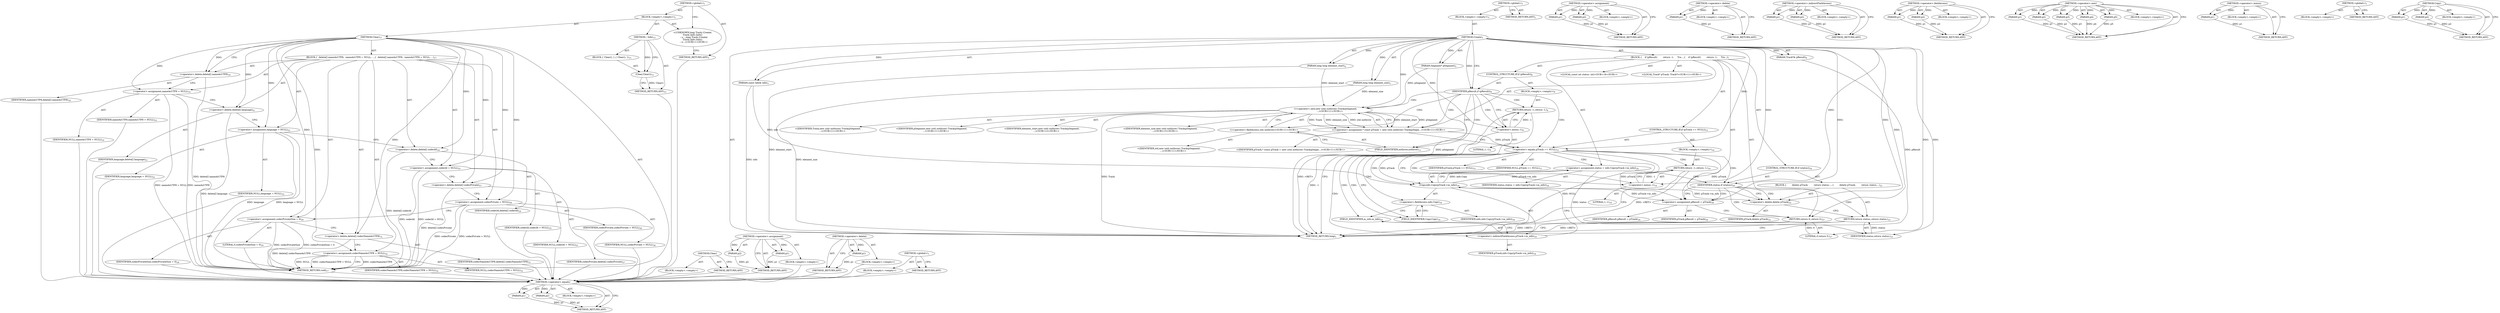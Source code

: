 digraph "Clear" {
vulnerable_113 [label=<(METHOD,&lt;operator&gt;.equals)>];
vulnerable_114 [label=<(PARAM,p1)>];
vulnerable_115 [label=<(PARAM,p2)>];
vulnerable_116 [label=<(BLOCK,&lt;empty&gt;,&lt;empty&gt;)>];
vulnerable_117 [label=<(METHOD_RETURN,ANY)>];
vulnerable_6 [label=<(METHOD,&lt;global&gt;)<SUB>1</SUB>>];
vulnerable_7 [label=<(BLOCK,&lt;empty&gt;,&lt;empty&gt;)<SUB>1</SUB>>];
vulnerable_8 [label=<(METHOD,Create)<SUB>1</SUB>>];
vulnerable_9 [label=<(PARAM,Segment* pSegment)<SUB>2</SUB>>];
vulnerable_10 [label=<(PARAM,const Info&amp; info)<SUB>3</SUB>>];
vulnerable_11 [label=<(PARAM,long long element_start)<SUB>4</SUB>>];
vulnerable_12 [label=<(PARAM,long long element_size)<SUB>5</SUB>>];
vulnerable_13 [label=<(PARAM,Track*&amp; pResult)<SUB>6</SUB>>];
vulnerable_14 [label=<(BLOCK,{
    if (pResult)
        return -1;
 
    Tra...,{
    if (pResult)
        return -1;
 
    Tra...)<SUB>7</SUB>>];
vulnerable_15 [label=<(CONTROL_STRUCTURE,IF,if (pResult))<SUB>8</SUB>>];
vulnerable_16 [label=<(IDENTIFIER,pResult,if (pResult))<SUB>8</SUB>>];
vulnerable_17 [label=<(BLOCK,&lt;empty&gt;,&lt;empty&gt;)<SUB>9</SUB>>];
vulnerable_18 [label=<(RETURN,return -1;,return -1;)<SUB>9</SUB>>];
vulnerable_19 [label=<(&lt;operator&gt;.minus,-1)<SUB>9</SUB>>];
vulnerable_20 [label=<(LITERAL,1,-1)<SUB>9</SUB>>];
vulnerable_21 [label="<(LOCAL,Track* pTrack: Track*)<SUB>11</SUB>>"];
vulnerable_22 [label="<(&lt;operator&gt;.assignment,* const pTrack = new (std::nothrow) Track(pSegm...)<SUB>11</SUB>>"];
vulnerable_23 [label="<(IDENTIFIER,pTrack,* const pTrack = new (std::nothrow) Track(pSegm...)<SUB>11</SUB>>"];
vulnerable_24 [label="<(&lt;operator&gt;.new,new (std::nothrow) Track(pSegment,
            ...)<SUB>11</SUB>>"];
vulnerable_25 [label="<(IDENTIFIER,Track,new (std::nothrow) Track(pSegment,
            ...)<SUB>11</SUB>>"];
vulnerable_26 [label="<(IDENTIFIER,pSegment,new (std::nothrow) Track(pSegment,
            ...)<SUB>11</SUB>>"];
vulnerable_27 [label="<(IDENTIFIER,element_start,new (std::nothrow) Track(pSegment,
            ...)<SUB>12</SUB>>"];
vulnerable_28 [label="<(IDENTIFIER,element_size,new (std::nothrow) Track(pSegment,
            ...)<SUB>13</SUB>>"];
vulnerable_29 [label="<(&lt;operator&gt;.fieldAccess,std::nothrow)<SUB>11</SUB>>"];
vulnerable_30 [label="<(IDENTIFIER,std,new (std::nothrow) Track(pSegment,
            ...)<SUB>11</SUB>>"];
vulnerable_31 [label=<(FIELD_IDENTIFIER,nothrow,nothrow)<SUB>11</SUB>>];
vulnerable_32 [label=<(CONTROL_STRUCTURE,IF,if (pTrack == NULL))<SUB>15</SUB>>];
vulnerable_33 [label=<(&lt;operator&gt;.equals,pTrack == NULL)<SUB>15</SUB>>];
vulnerable_34 [label=<(IDENTIFIER,pTrack,pTrack == NULL)<SUB>15</SUB>>];
vulnerable_35 [label=<(IDENTIFIER,NULL,pTrack == NULL)<SUB>15</SUB>>];
vulnerable_36 [label=<(BLOCK,&lt;empty&gt;,&lt;empty&gt;)<SUB>16</SUB>>];
vulnerable_37 [label=<(RETURN,return -1;,return -1;)<SUB>16</SUB>>];
vulnerable_38 [label=<(&lt;operator&gt;.minus,-1)<SUB>16</SUB>>];
vulnerable_39 [label=<(LITERAL,1,-1)<SUB>16</SUB>>];
vulnerable_40 [label="<(LOCAL,const int status: int)<SUB>18</SUB>>"];
vulnerable_41 [label=<(&lt;operator&gt;.assignment,status = info.Copy(pTrack-&gt;m_info))<SUB>18</SUB>>];
vulnerable_42 [label=<(IDENTIFIER,status,status = info.Copy(pTrack-&gt;m_info))<SUB>18</SUB>>];
vulnerable_43 [label=<(Copy,info.Copy(pTrack-&gt;m_info))<SUB>18</SUB>>];
vulnerable_44 [label=<(&lt;operator&gt;.fieldAccess,info.Copy)<SUB>18</SUB>>];
vulnerable_45 [label=<(IDENTIFIER,info,info.Copy(pTrack-&gt;m_info))<SUB>18</SUB>>];
vulnerable_46 [label=<(FIELD_IDENTIFIER,Copy,Copy)<SUB>18</SUB>>];
vulnerable_47 [label=<(&lt;operator&gt;.indirectFieldAccess,pTrack-&gt;m_info)<SUB>18</SUB>>];
vulnerable_48 [label=<(IDENTIFIER,pTrack,info.Copy(pTrack-&gt;m_info))<SUB>18</SUB>>];
vulnerable_49 [label=<(FIELD_IDENTIFIER,m_info,m_info)<SUB>18</SUB>>];
vulnerable_50 [label=<(CONTROL_STRUCTURE,IF,if (status))<SUB>20</SUB>>];
vulnerable_51 [label=<(IDENTIFIER,status,if (status))<SUB>20</SUB>>];
vulnerable_52 [label=<(BLOCK,{
        delete pTrack;
        return status;...,{
        delete pTrack;
        return status;...)<SUB>21</SUB>>];
vulnerable_53 [label=<(&lt;operator&gt;.delete,delete pTrack)<SUB>22</SUB>>];
vulnerable_54 [label=<(IDENTIFIER,pTrack,delete pTrack)<SUB>22</SUB>>];
vulnerable_55 [label=<(RETURN,return status;,return status;)<SUB>23</SUB>>];
vulnerable_56 [label=<(IDENTIFIER,status,return status;)<SUB>23</SUB>>];
vulnerable_57 [label=<(&lt;operator&gt;.assignment,pResult = pTrack)<SUB>26</SUB>>];
vulnerable_58 [label=<(IDENTIFIER,pResult,pResult = pTrack)<SUB>26</SUB>>];
vulnerable_59 [label=<(IDENTIFIER,pTrack,pResult = pTrack)<SUB>26</SUB>>];
vulnerable_60 [label=<(RETURN,return 0;,return 0;)<SUB>27</SUB>>];
vulnerable_61 [label=<(LITERAL,0,return 0;)<SUB>27</SUB>>];
vulnerable_62 [label=<(METHOD_RETURN,long)<SUB>1</SUB>>];
vulnerable_64 [label=<(METHOD_RETURN,ANY)<SUB>1</SUB>>];
vulnerable_95 [label=<(METHOD,&lt;operator&gt;.assignment)>];
vulnerable_96 [label=<(PARAM,p1)>];
vulnerable_97 [label=<(PARAM,p2)>];
vulnerable_98 [label=<(BLOCK,&lt;empty&gt;,&lt;empty&gt;)>];
vulnerable_99 [label=<(METHOD_RETURN,ANY)>];
vulnerable_128 [label=<(METHOD,&lt;operator&gt;.delete)>];
vulnerable_129 [label=<(PARAM,p1)>];
vulnerable_130 [label=<(BLOCK,&lt;empty&gt;,&lt;empty&gt;)>];
vulnerable_131 [label=<(METHOD_RETURN,ANY)>];
vulnerable_123 [label=<(METHOD,&lt;operator&gt;.indirectFieldAccess)>];
vulnerable_124 [label=<(PARAM,p1)>];
vulnerable_125 [label=<(PARAM,p2)>];
vulnerable_126 [label=<(BLOCK,&lt;empty&gt;,&lt;empty&gt;)>];
vulnerable_127 [label=<(METHOD_RETURN,ANY)>];
vulnerable_108 [label=<(METHOD,&lt;operator&gt;.fieldAccess)>];
vulnerable_109 [label=<(PARAM,p1)>];
vulnerable_110 [label=<(PARAM,p2)>];
vulnerable_111 [label=<(BLOCK,&lt;empty&gt;,&lt;empty&gt;)>];
vulnerable_112 [label=<(METHOD_RETURN,ANY)>];
vulnerable_100 [label=<(METHOD,&lt;operator&gt;.new)>];
vulnerable_101 [label=<(PARAM,p1)>];
vulnerable_102 [label=<(PARAM,p2)>];
vulnerable_103 [label=<(PARAM,p3)>];
vulnerable_104 [label=<(PARAM,p4)>];
vulnerable_105 [label=<(PARAM,p5)>];
vulnerable_106 [label=<(BLOCK,&lt;empty&gt;,&lt;empty&gt;)>];
vulnerable_107 [label=<(METHOD_RETURN,ANY)>];
vulnerable_91 [label=<(METHOD,&lt;operator&gt;.minus)>];
vulnerable_92 [label=<(PARAM,p1)>];
vulnerable_93 [label=<(BLOCK,&lt;empty&gt;,&lt;empty&gt;)>];
vulnerable_94 [label=<(METHOD_RETURN,ANY)>];
vulnerable_85 [label=<(METHOD,&lt;global&gt;)<SUB>1</SUB>>];
vulnerable_86 [label=<(BLOCK,&lt;empty&gt;,&lt;empty&gt;)>];
vulnerable_87 [label=<(METHOD_RETURN,ANY)>];
vulnerable_118 [label=<(METHOD,Copy)>];
vulnerable_119 [label=<(PARAM,p1)>];
vulnerable_120 [label=<(PARAM,p2)>];
vulnerable_121 [label=<(BLOCK,&lt;empty&gt;,&lt;empty&gt;)>];
vulnerable_122 [label=<(METHOD_RETURN,ANY)>];
fixed_6 [label=<(METHOD,&lt;global&gt;)<SUB>1</SUB>>];
fixed_7 [label=<(BLOCK,&lt;empty&gt;,&lt;empty&gt;)<SUB>1</SUB>>];
fixed_8 [label="<(UNKNOWN,long Track::Create(
Track::Info::Info()
    : u...,long Track::Create(
Track::Info::Info()
    : u...)<SUB>1</SUB>>"];
fixed_9 [label=<(METHOD,~Info)<SUB>15</SUB>>];
fixed_10 [label=<(BLOCK,{ Clear(); },{ Clear(); })<SUB>15</SUB>>];
fixed_11 [label=<(Clear,Clear())<SUB>15</SUB>>];
fixed_12 [label=<(METHOD_RETURN,ANY)<SUB>15</SUB>>];
fixed_14 [label=<(METHOD,Clear)<SUB>17</SUB>>];
fixed_15 [label=<(BLOCK,{
  delete[] nameAsUTF8;
  nameAsUTF8 = NULL;
 ...,{
  delete[] nameAsUTF8;
  nameAsUTF8 = NULL;
 ...)<SUB>17</SUB>>];
fixed_16 [label=<(&lt;operator&gt;.delete,delete[] nameAsUTF8)<SUB>18</SUB>>];
fixed_17 [label=<(IDENTIFIER,nameAsUTF8,delete[] nameAsUTF8)<SUB>18</SUB>>];
fixed_18 [label=<(&lt;operator&gt;.assignment,nameAsUTF8 = NULL)<SUB>19</SUB>>];
fixed_19 [label=<(IDENTIFIER,nameAsUTF8,nameAsUTF8 = NULL)<SUB>19</SUB>>];
fixed_20 [label=<(IDENTIFIER,NULL,nameAsUTF8 = NULL)<SUB>19</SUB>>];
fixed_21 [label=<(&lt;operator&gt;.delete,delete[] language)<SUB>21</SUB>>];
fixed_22 [label=<(IDENTIFIER,language,delete[] language)<SUB>21</SUB>>];
fixed_23 [label=<(&lt;operator&gt;.assignment,language = NULL)<SUB>22</SUB>>];
fixed_24 [label=<(IDENTIFIER,language,language = NULL)<SUB>22</SUB>>];
fixed_25 [label=<(IDENTIFIER,NULL,language = NULL)<SUB>22</SUB>>];
fixed_26 [label=<(&lt;operator&gt;.delete,delete[] codecId)<SUB>24</SUB>>];
fixed_27 [label=<(IDENTIFIER,codecId,delete[] codecId)<SUB>24</SUB>>];
fixed_28 [label=<(&lt;operator&gt;.assignment,codecId = NULL)<SUB>25</SUB>>];
fixed_29 [label=<(IDENTIFIER,codecId,codecId = NULL)<SUB>25</SUB>>];
fixed_30 [label=<(IDENTIFIER,NULL,codecId = NULL)<SUB>25</SUB>>];
fixed_31 [label=<(&lt;operator&gt;.delete,delete[] codecPrivate)<SUB>27</SUB>>];
fixed_32 [label=<(IDENTIFIER,codecPrivate,delete[] codecPrivate)<SUB>27</SUB>>];
fixed_33 [label=<(&lt;operator&gt;.assignment,codecPrivate = NULL)<SUB>28</SUB>>];
fixed_34 [label=<(IDENTIFIER,codecPrivate,codecPrivate = NULL)<SUB>28</SUB>>];
fixed_35 [label=<(IDENTIFIER,NULL,codecPrivate = NULL)<SUB>28</SUB>>];
fixed_36 [label=<(&lt;operator&gt;.assignment,codecPrivateSize = 0)<SUB>29</SUB>>];
fixed_37 [label=<(IDENTIFIER,codecPrivateSize,codecPrivateSize = 0)<SUB>29</SUB>>];
fixed_38 [label=<(LITERAL,0,codecPrivateSize = 0)<SUB>29</SUB>>];
fixed_39 [label=<(&lt;operator&gt;.delete,delete[] codecNameAsUTF8)<SUB>31</SUB>>];
fixed_40 [label=<(IDENTIFIER,codecNameAsUTF8,delete[] codecNameAsUTF8)<SUB>31</SUB>>];
fixed_41 [label=<(&lt;operator&gt;.assignment,codecNameAsUTF8 = NULL)<SUB>32</SUB>>];
fixed_42 [label=<(IDENTIFIER,codecNameAsUTF8,codecNameAsUTF8 = NULL)<SUB>32</SUB>>];
fixed_43 [label=<(IDENTIFIER,NULL,codecNameAsUTF8 = NULL)<SUB>32</SUB>>];
fixed_44 [label=<(METHOD_RETURN,void)<SUB>17</SUB>>];
fixed_46 [label=<(METHOD_RETURN,ANY)<SUB>1</SUB>>];
fixed_61 [label=<(METHOD,Clear)>];
fixed_62 [label=<(BLOCK,&lt;empty&gt;,&lt;empty&gt;)>];
fixed_63 [label=<(METHOD_RETURN,ANY)>];
fixed_68 [label=<(METHOD,&lt;operator&gt;.assignment)>];
fixed_69 [label=<(PARAM,p1)>];
fixed_70 [label=<(PARAM,p2)>];
fixed_71 [label=<(BLOCK,&lt;empty&gt;,&lt;empty&gt;)>];
fixed_72 [label=<(METHOD_RETURN,ANY)>];
fixed_64 [label=<(METHOD,&lt;operator&gt;.delete)>];
fixed_65 [label=<(PARAM,p1)>];
fixed_66 [label=<(BLOCK,&lt;empty&gt;,&lt;empty&gt;)>];
fixed_67 [label=<(METHOD_RETURN,ANY)>];
fixed_55 [label=<(METHOD,&lt;global&gt;)<SUB>1</SUB>>];
fixed_56 [label=<(BLOCK,&lt;empty&gt;,&lt;empty&gt;)>];
fixed_57 [label=<(METHOD_RETURN,ANY)>];
vulnerable_113 -> vulnerable_114  [key=0, label="AST: "];
vulnerable_113 -> vulnerable_114  [key=1, label="DDG: "];
vulnerable_113 -> vulnerable_116  [key=0, label="AST: "];
vulnerable_113 -> vulnerable_115  [key=0, label="AST: "];
vulnerable_113 -> vulnerable_115  [key=1, label="DDG: "];
vulnerable_113 -> vulnerable_117  [key=0, label="AST: "];
vulnerable_113 -> vulnerable_117  [key=1, label="CFG: "];
vulnerable_114 -> vulnerable_117  [key=0, label="DDG: p1"];
vulnerable_115 -> vulnerable_117  [key=0, label="DDG: p2"];
vulnerable_6 -> vulnerable_7  [key=0, label="AST: "];
vulnerable_6 -> vulnerable_64  [key=0, label="AST: "];
vulnerable_6 -> vulnerable_64  [key=1, label="CFG: "];
vulnerable_7 -> vulnerable_8  [key=0, label="AST: "];
vulnerable_8 -> vulnerable_9  [key=0, label="AST: "];
vulnerable_8 -> vulnerable_9  [key=1, label="DDG: "];
vulnerable_8 -> vulnerable_10  [key=0, label="AST: "];
vulnerable_8 -> vulnerable_10  [key=1, label="DDG: "];
vulnerable_8 -> vulnerable_11  [key=0, label="AST: "];
vulnerable_8 -> vulnerable_11  [key=1, label="DDG: "];
vulnerable_8 -> vulnerable_12  [key=0, label="AST: "];
vulnerable_8 -> vulnerable_12  [key=1, label="DDG: "];
vulnerable_8 -> vulnerable_13  [key=0, label="AST: "];
vulnerable_8 -> vulnerable_13  [key=1, label="DDG: "];
vulnerable_8 -> vulnerable_14  [key=0, label="AST: "];
vulnerable_8 -> vulnerable_62  [key=0, label="AST: "];
vulnerable_8 -> vulnerable_16  [key=0, label="CFG: "];
vulnerable_8 -> vulnerable_16  [key=1, label="DDG: "];
vulnerable_8 -> vulnerable_57  [key=0, label="DDG: "];
vulnerable_8 -> vulnerable_60  [key=0, label="DDG: "];
vulnerable_8 -> vulnerable_51  [key=0, label="DDG: "];
vulnerable_8 -> vulnerable_61  [key=0, label="DDG: "];
vulnerable_8 -> vulnerable_24  [key=0, label="DDG: "];
vulnerable_8 -> vulnerable_33  [key=0, label="DDG: "];
vulnerable_8 -> vulnerable_53  [key=0, label="DDG: "];
vulnerable_8 -> vulnerable_56  [key=0, label="DDG: "];
vulnerable_8 -> vulnerable_19  [key=0, label="DDG: "];
vulnerable_8 -> vulnerable_38  [key=0, label="DDG: "];
vulnerable_9 -> vulnerable_62  [key=0, label="DDG: pSegment"];
vulnerable_9 -> vulnerable_24  [key=0, label="DDG: pSegment"];
vulnerable_10 -> vulnerable_62  [key=0, label="DDG: info"];
vulnerable_10 -> vulnerable_43  [key=0, label="DDG: info"];
vulnerable_11 -> vulnerable_62  [key=0, label="DDG: element_start"];
vulnerable_11 -> vulnerable_24  [key=0, label="DDG: element_start"];
vulnerable_12 -> vulnerable_62  [key=0, label="DDG: element_size"];
vulnerable_12 -> vulnerable_24  [key=0, label="DDG: element_size"];
vulnerable_13 -> vulnerable_62  [key=0, label="DDG: pResult"];
vulnerable_14 -> vulnerable_15  [key=0, label="AST: "];
vulnerable_14 -> vulnerable_21  [key=0, label="AST: "];
vulnerable_14 -> vulnerable_22  [key=0, label="AST: "];
vulnerable_14 -> vulnerable_32  [key=0, label="AST: "];
vulnerable_14 -> vulnerable_40  [key=0, label="AST: "];
vulnerable_14 -> vulnerable_41  [key=0, label="AST: "];
vulnerable_14 -> vulnerable_50  [key=0, label="AST: "];
vulnerable_14 -> vulnerable_57  [key=0, label="AST: "];
vulnerable_14 -> vulnerable_60  [key=0, label="AST: "];
vulnerable_15 -> vulnerable_16  [key=0, label="AST: "];
vulnerable_15 -> vulnerable_17  [key=0, label="AST: "];
vulnerable_16 -> vulnerable_19  [key=0, label="CFG: "];
vulnerable_16 -> vulnerable_19  [key=1, label="CDG: "];
vulnerable_16 -> vulnerable_31  [key=0, label="CFG: "];
vulnerable_16 -> vulnerable_31  [key=1, label="CDG: "];
vulnerable_16 -> vulnerable_24  [key=0, label="CDG: "];
vulnerable_16 -> vulnerable_33  [key=0, label="CDG: "];
vulnerable_16 -> vulnerable_22  [key=0, label="CDG: "];
vulnerable_16 -> vulnerable_29  [key=0, label="CDG: "];
vulnerable_16 -> vulnerable_18  [key=0, label="CDG: "];
vulnerable_17 -> vulnerable_18  [key=0, label="AST: "];
vulnerable_18 -> vulnerable_19  [key=0, label="AST: "];
vulnerable_18 -> vulnerable_62  [key=0, label="CFG: "];
vulnerable_18 -> vulnerable_62  [key=1, label="DDG: &lt;RET&gt;"];
vulnerable_19 -> vulnerable_20  [key=0, label="AST: "];
vulnerable_19 -> vulnerable_18  [key=0, label="CFG: "];
vulnerable_19 -> vulnerable_18  [key=1, label="DDG: -1"];
vulnerable_19 -> vulnerable_62  [key=0, label="DDG: -1"];
vulnerable_22 -> vulnerable_23  [key=0, label="AST: "];
vulnerable_22 -> vulnerable_24  [key=0, label="AST: "];
vulnerable_22 -> vulnerable_33  [key=0, label="CFG: "];
vulnerable_22 -> vulnerable_33  [key=1, label="DDG: pTrack"];
vulnerable_24 -> vulnerable_25  [key=0, label="AST: "];
vulnerable_24 -> vulnerable_26  [key=0, label="AST: "];
vulnerable_24 -> vulnerable_27  [key=0, label="AST: "];
vulnerable_24 -> vulnerable_28  [key=0, label="AST: "];
vulnerable_24 -> vulnerable_29  [key=0, label="AST: "];
vulnerable_24 -> vulnerable_22  [key=0, label="CFG: "];
vulnerable_24 -> vulnerable_22  [key=1, label="DDG: element_start"];
vulnerable_24 -> vulnerable_22  [key=2, label="DDG: pSegment"];
vulnerable_24 -> vulnerable_22  [key=3, label="DDG: Track"];
vulnerable_24 -> vulnerable_22  [key=4, label="DDG: element_size"];
vulnerable_24 -> vulnerable_22  [key=5, label="DDG: std::nothrow"];
vulnerable_24 -> vulnerable_62  [key=0, label="DDG: Track"];
vulnerable_29 -> vulnerable_30  [key=0, label="AST: "];
vulnerable_29 -> vulnerable_31  [key=0, label="AST: "];
vulnerable_29 -> vulnerable_24  [key=0, label="CFG: "];
vulnerable_31 -> vulnerable_29  [key=0, label="CFG: "];
vulnerable_32 -> vulnerable_33  [key=0, label="AST: "];
vulnerable_32 -> vulnerable_36  [key=0, label="AST: "];
vulnerable_33 -> vulnerable_34  [key=0, label="AST: "];
vulnerable_33 -> vulnerable_35  [key=0, label="AST: "];
vulnerable_33 -> vulnerable_38  [key=0, label="CFG: "];
vulnerable_33 -> vulnerable_38  [key=1, label="CDG: "];
vulnerable_33 -> vulnerable_46  [key=0, label="CFG: "];
vulnerable_33 -> vulnerable_46  [key=1, label="CDG: "];
vulnerable_33 -> vulnerable_62  [key=0, label="DDG: NULL"];
vulnerable_33 -> vulnerable_57  [key=0, label="DDG: pTrack"];
vulnerable_33 -> vulnerable_43  [key=0, label="DDG: pTrack"];
vulnerable_33 -> vulnerable_43  [key=1, label="CDG: "];
vulnerable_33 -> vulnerable_53  [key=0, label="DDG: pTrack"];
vulnerable_33 -> vulnerable_47  [key=0, label="CDG: "];
vulnerable_33 -> vulnerable_49  [key=0, label="CDG: "];
vulnerable_33 -> vulnerable_51  [key=0, label="CDG: "];
vulnerable_33 -> vulnerable_37  [key=0, label="CDG: "];
vulnerable_33 -> vulnerable_41  [key=0, label="CDG: "];
vulnerable_33 -> vulnerable_44  [key=0, label="CDG: "];
vulnerable_36 -> vulnerable_37  [key=0, label="AST: "];
vulnerable_37 -> vulnerable_38  [key=0, label="AST: "];
vulnerable_37 -> vulnerable_62  [key=0, label="CFG: "];
vulnerable_37 -> vulnerable_62  [key=1, label="DDG: &lt;RET&gt;"];
vulnerable_38 -> vulnerable_39  [key=0, label="AST: "];
vulnerable_38 -> vulnerable_37  [key=0, label="CFG: "];
vulnerable_38 -> vulnerable_37  [key=1, label="DDG: -1"];
vulnerable_41 -> vulnerable_42  [key=0, label="AST: "];
vulnerable_41 -> vulnerable_43  [key=0, label="AST: "];
vulnerable_41 -> vulnerable_51  [key=0, label="CFG: "];
vulnerable_41 -> vulnerable_56  [key=0, label="DDG: status"];
vulnerable_43 -> vulnerable_44  [key=0, label="AST: "];
vulnerable_43 -> vulnerable_47  [key=0, label="AST: "];
vulnerable_43 -> vulnerable_41  [key=0, label="CFG: "];
vulnerable_43 -> vulnerable_41  [key=1, label="DDG: info.Copy"];
vulnerable_43 -> vulnerable_41  [key=2, label="DDG: pTrack-&gt;m_info"];
vulnerable_43 -> vulnerable_57  [key=0, label="DDG: pTrack-&gt;m_info"];
vulnerable_43 -> vulnerable_53  [key=0, label="DDG: pTrack-&gt;m_info"];
vulnerable_44 -> vulnerable_45  [key=0, label="AST: "];
vulnerable_44 -> vulnerable_46  [key=0, label="AST: "];
vulnerable_44 -> vulnerable_49  [key=0, label="CFG: "];
vulnerable_46 -> vulnerable_44  [key=0, label="CFG: "];
vulnerable_47 -> vulnerable_48  [key=0, label="AST: "];
vulnerable_47 -> vulnerable_49  [key=0, label="AST: "];
vulnerable_47 -> vulnerable_43  [key=0, label="CFG: "];
vulnerable_49 -> vulnerable_47  [key=0, label="CFG: "];
vulnerable_50 -> vulnerable_51  [key=0, label="AST: "];
vulnerable_50 -> vulnerable_52  [key=0, label="AST: "];
vulnerable_51 -> vulnerable_53  [key=0, label="CFG: "];
vulnerable_51 -> vulnerable_53  [key=1, label="CDG: "];
vulnerable_51 -> vulnerable_57  [key=0, label="CFG: "];
vulnerable_51 -> vulnerable_57  [key=1, label="CDG: "];
vulnerable_51 -> vulnerable_60  [key=0, label="CDG: "];
vulnerable_51 -> vulnerable_55  [key=0, label="CDG: "];
vulnerable_52 -> vulnerable_53  [key=0, label="AST: "];
vulnerable_52 -> vulnerable_55  [key=0, label="AST: "];
vulnerable_53 -> vulnerable_54  [key=0, label="AST: "];
vulnerable_53 -> vulnerable_55  [key=0, label="CFG: "];
vulnerable_55 -> vulnerable_56  [key=0, label="AST: "];
vulnerable_55 -> vulnerable_62  [key=0, label="CFG: "];
vulnerable_55 -> vulnerable_62  [key=1, label="DDG: &lt;RET&gt;"];
vulnerable_56 -> vulnerable_55  [key=0, label="DDG: status"];
vulnerable_57 -> vulnerable_58  [key=0, label="AST: "];
vulnerable_57 -> vulnerable_59  [key=0, label="AST: "];
vulnerable_57 -> vulnerable_60  [key=0, label="CFG: "];
vulnerable_60 -> vulnerable_61  [key=0, label="AST: "];
vulnerable_60 -> vulnerable_62  [key=0, label="CFG: "];
vulnerable_60 -> vulnerable_62  [key=1, label="DDG: &lt;RET&gt;"];
vulnerable_61 -> vulnerable_60  [key=0, label="DDG: 0"];
vulnerable_95 -> vulnerable_96  [key=0, label="AST: "];
vulnerable_95 -> vulnerable_96  [key=1, label="DDG: "];
vulnerable_95 -> vulnerable_98  [key=0, label="AST: "];
vulnerable_95 -> vulnerable_97  [key=0, label="AST: "];
vulnerable_95 -> vulnerable_97  [key=1, label="DDG: "];
vulnerable_95 -> vulnerable_99  [key=0, label="AST: "];
vulnerable_95 -> vulnerable_99  [key=1, label="CFG: "];
vulnerable_96 -> vulnerable_99  [key=0, label="DDG: p1"];
vulnerable_97 -> vulnerable_99  [key=0, label="DDG: p2"];
vulnerable_128 -> vulnerable_129  [key=0, label="AST: "];
vulnerable_128 -> vulnerable_129  [key=1, label="DDG: "];
vulnerable_128 -> vulnerable_130  [key=0, label="AST: "];
vulnerable_128 -> vulnerable_131  [key=0, label="AST: "];
vulnerable_128 -> vulnerable_131  [key=1, label="CFG: "];
vulnerable_129 -> vulnerable_131  [key=0, label="DDG: p1"];
vulnerable_123 -> vulnerable_124  [key=0, label="AST: "];
vulnerable_123 -> vulnerable_124  [key=1, label="DDG: "];
vulnerable_123 -> vulnerable_126  [key=0, label="AST: "];
vulnerable_123 -> vulnerable_125  [key=0, label="AST: "];
vulnerable_123 -> vulnerable_125  [key=1, label="DDG: "];
vulnerable_123 -> vulnerable_127  [key=0, label="AST: "];
vulnerable_123 -> vulnerable_127  [key=1, label="CFG: "];
vulnerable_124 -> vulnerable_127  [key=0, label="DDG: p1"];
vulnerable_125 -> vulnerable_127  [key=0, label="DDG: p2"];
vulnerable_108 -> vulnerable_109  [key=0, label="AST: "];
vulnerable_108 -> vulnerable_109  [key=1, label="DDG: "];
vulnerable_108 -> vulnerable_111  [key=0, label="AST: "];
vulnerable_108 -> vulnerable_110  [key=0, label="AST: "];
vulnerable_108 -> vulnerable_110  [key=1, label="DDG: "];
vulnerable_108 -> vulnerable_112  [key=0, label="AST: "];
vulnerable_108 -> vulnerable_112  [key=1, label="CFG: "];
vulnerable_109 -> vulnerable_112  [key=0, label="DDG: p1"];
vulnerable_110 -> vulnerable_112  [key=0, label="DDG: p2"];
vulnerable_100 -> vulnerable_101  [key=0, label="AST: "];
vulnerable_100 -> vulnerable_101  [key=1, label="DDG: "];
vulnerable_100 -> vulnerable_106  [key=0, label="AST: "];
vulnerable_100 -> vulnerable_102  [key=0, label="AST: "];
vulnerable_100 -> vulnerable_102  [key=1, label="DDG: "];
vulnerable_100 -> vulnerable_107  [key=0, label="AST: "];
vulnerable_100 -> vulnerable_107  [key=1, label="CFG: "];
vulnerable_100 -> vulnerable_103  [key=0, label="AST: "];
vulnerable_100 -> vulnerable_103  [key=1, label="DDG: "];
vulnerable_100 -> vulnerable_104  [key=0, label="AST: "];
vulnerable_100 -> vulnerable_104  [key=1, label="DDG: "];
vulnerable_100 -> vulnerable_105  [key=0, label="AST: "];
vulnerable_100 -> vulnerable_105  [key=1, label="DDG: "];
vulnerable_101 -> vulnerable_107  [key=0, label="DDG: p1"];
vulnerable_102 -> vulnerable_107  [key=0, label="DDG: p2"];
vulnerable_103 -> vulnerable_107  [key=0, label="DDG: p3"];
vulnerable_104 -> vulnerable_107  [key=0, label="DDG: p4"];
vulnerable_105 -> vulnerable_107  [key=0, label="DDG: p5"];
vulnerable_91 -> vulnerable_92  [key=0, label="AST: "];
vulnerable_91 -> vulnerable_92  [key=1, label="DDG: "];
vulnerable_91 -> vulnerable_93  [key=0, label="AST: "];
vulnerable_91 -> vulnerable_94  [key=0, label="AST: "];
vulnerable_91 -> vulnerable_94  [key=1, label="CFG: "];
vulnerable_92 -> vulnerable_94  [key=0, label="DDG: p1"];
vulnerable_85 -> vulnerable_86  [key=0, label="AST: "];
vulnerable_85 -> vulnerable_87  [key=0, label="AST: "];
vulnerable_85 -> vulnerable_87  [key=1, label="CFG: "];
vulnerable_118 -> vulnerable_119  [key=0, label="AST: "];
vulnerable_118 -> vulnerable_119  [key=1, label="DDG: "];
vulnerable_118 -> vulnerable_121  [key=0, label="AST: "];
vulnerable_118 -> vulnerable_120  [key=0, label="AST: "];
vulnerable_118 -> vulnerable_120  [key=1, label="DDG: "];
vulnerable_118 -> vulnerable_122  [key=0, label="AST: "];
vulnerable_118 -> vulnerable_122  [key=1, label="CFG: "];
vulnerable_119 -> vulnerable_122  [key=0, label="DDG: p1"];
vulnerable_120 -> vulnerable_122  [key=0, label="DDG: p2"];
fixed_6 -> fixed_7  [key=0, label="AST: "];
fixed_6 -> fixed_46  [key=0, label="AST: "];
fixed_6 -> fixed_8  [key=0, label="CFG: "];
fixed_7 -> fixed_8  [key=0, label="AST: "];
fixed_7 -> fixed_9  [key=0, label="AST: "];
fixed_7 -> fixed_14  [key=0, label="AST: "];
fixed_8 -> fixed_46  [key=0, label="CFG: "];
fixed_9 -> fixed_10  [key=0, label="AST: "];
fixed_9 -> fixed_12  [key=0, label="AST: "];
fixed_9 -> fixed_11  [key=0, label="CFG: "];
fixed_9 -> fixed_11  [key=1, label="DDG: "];
fixed_10 -> fixed_11  [key=0, label="AST: "];
fixed_11 -> fixed_12  [key=0, label="CFG: "];
fixed_11 -> fixed_12  [key=1, label="DDG: Clear()"];
fixed_12 -> vulnerable_113  [key=0];
fixed_14 -> fixed_15  [key=0, label="AST: "];
fixed_14 -> fixed_44  [key=0, label="AST: "];
fixed_14 -> fixed_16  [key=0, label="CFG: "];
fixed_14 -> fixed_16  [key=1, label="DDG: "];
fixed_14 -> fixed_18  [key=0, label="DDG: "];
fixed_14 -> fixed_23  [key=0, label="DDG: "];
fixed_14 -> fixed_28  [key=0, label="DDG: "];
fixed_14 -> fixed_33  [key=0, label="DDG: "];
fixed_14 -> fixed_36  [key=0, label="DDG: "];
fixed_14 -> fixed_41  [key=0, label="DDG: "];
fixed_14 -> fixed_21  [key=0, label="DDG: "];
fixed_14 -> fixed_26  [key=0, label="DDG: "];
fixed_14 -> fixed_31  [key=0, label="DDG: "];
fixed_14 -> fixed_39  [key=0, label="DDG: "];
fixed_15 -> fixed_16  [key=0, label="AST: "];
fixed_15 -> fixed_18  [key=0, label="AST: "];
fixed_15 -> fixed_21  [key=0, label="AST: "];
fixed_15 -> fixed_23  [key=0, label="AST: "];
fixed_15 -> fixed_26  [key=0, label="AST: "];
fixed_15 -> fixed_28  [key=0, label="AST: "];
fixed_15 -> fixed_31  [key=0, label="AST: "];
fixed_15 -> fixed_33  [key=0, label="AST: "];
fixed_15 -> fixed_36  [key=0, label="AST: "];
fixed_15 -> fixed_39  [key=0, label="AST: "];
fixed_15 -> fixed_41  [key=0, label="AST: "];
fixed_16 -> fixed_17  [key=0, label="AST: "];
fixed_16 -> fixed_18  [key=0, label="CFG: "];
fixed_16 -> fixed_44  [key=0, label="DDG: delete[] nameAsUTF8"];
fixed_17 -> vulnerable_113  [key=0];
fixed_18 -> fixed_19  [key=0, label="AST: "];
fixed_18 -> fixed_20  [key=0, label="AST: "];
fixed_18 -> fixed_21  [key=0, label="CFG: "];
fixed_18 -> fixed_44  [key=0, label="DDG: nameAsUTF8"];
fixed_18 -> fixed_44  [key=1, label="DDG: nameAsUTF8 = NULL"];
fixed_19 -> vulnerable_113  [key=0];
fixed_20 -> vulnerable_113  [key=0];
fixed_21 -> fixed_22  [key=0, label="AST: "];
fixed_21 -> fixed_23  [key=0, label="CFG: "];
fixed_21 -> fixed_44  [key=0, label="DDG: delete[] language"];
fixed_22 -> vulnerable_113  [key=0];
fixed_23 -> fixed_24  [key=0, label="AST: "];
fixed_23 -> fixed_25  [key=0, label="AST: "];
fixed_23 -> fixed_26  [key=0, label="CFG: "];
fixed_23 -> fixed_44  [key=0, label="DDG: language"];
fixed_23 -> fixed_44  [key=1, label="DDG: language = NULL"];
fixed_24 -> vulnerable_113  [key=0];
fixed_25 -> vulnerable_113  [key=0];
fixed_26 -> fixed_27  [key=0, label="AST: "];
fixed_26 -> fixed_28  [key=0, label="CFG: "];
fixed_26 -> fixed_44  [key=0, label="DDG: delete[] codecId"];
fixed_27 -> vulnerable_113  [key=0];
fixed_28 -> fixed_29  [key=0, label="AST: "];
fixed_28 -> fixed_30  [key=0, label="AST: "];
fixed_28 -> fixed_31  [key=0, label="CFG: "];
fixed_28 -> fixed_44  [key=0, label="DDG: codecId"];
fixed_28 -> fixed_44  [key=1, label="DDG: codecId = NULL"];
fixed_29 -> vulnerable_113  [key=0];
fixed_30 -> vulnerable_113  [key=0];
fixed_31 -> fixed_32  [key=0, label="AST: "];
fixed_31 -> fixed_33  [key=0, label="CFG: "];
fixed_31 -> fixed_44  [key=0, label="DDG: delete[] codecPrivate"];
fixed_32 -> vulnerable_113  [key=0];
fixed_33 -> fixed_34  [key=0, label="AST: "];
fixed_33 -> fixed_35  [key=0, label="AST: "];
fixed_33 -> fixed_36  [key=0, label="CFG: "];
fixed_33 -> fixed_44  [key=0, label="DDG: codecPrivate"];
fixed_33 -> fixed_44  [key=1, label="DDG: codecPrivate = NULL"];
fixed_34 -> vulnerable_113  [key=0];
fixed_35 -> vulnerable_113  [key=0];
fixed_36 -> fixed_37  [key=0, label="AST: "];
fixed_36 -> fixed_38  [key=0, label="AST: "];
fixed_36 -> fixed_39  [key=0, label="CFG: "];
fixed_36 -> fixed_44  [key=0, label="DDG: codecPrivateSize = 0"];
fixed_36 -> fixed_44  [key=1, label="DDG: codecPrivateSize"];
fixed_37 -> vulnerable_113  [key=0];
fixed_38 -> vulnerable_113  [key=0];
fixed_39 -> fixed_40  [key=0, label="AST: "];
fixed_39 -> fixed_41  [key=0, label="CFG: "];
fixed_39 -> fixed_44  [key=0, label="DDG: delete[] codecNameAsUTF8"];
fixed_40 -> vulnerable_113  [key=0];
fixed_41 -> fixed_42  [key=0, label="AST: "];
fixed_41 -> fixed_43  [key=0, label="AST: "];
fixed_41 -> fixed_44  [key=0, label="CFG: "];
fixed_41 -> fixed_44  [key=1, label="DDG: codecNameAsUTF8"];
fixed_41 -> fixed_44  [key=2, label="DDG: NULL"];
fixed_41 -> fixed_44  [key=3, label="DDG: codecNameAsUTF8 = NULL"];
fixed_42 -> vulnerable_113  [key=0];
fixed_43 -> vulnerable_113  [key=0];
fixed_44 -> vulnerable_113  [key=0];
fixed_46 -> vulnerable_113  [key=0];
fixed_61 -> fixed_62  [key=0, label="AST: "];
fixed_61 -> fixed_63  [key=0, label="AST: "];
fixed_61 -> fixed_63  [key=1, label="CFG: "];
fixed_62 -> vulnerable_113  [key=0];
fixed_63 -> vulnerable_113  [key=0];
fixed_68 -> fixed_69  [key=0, label="AST: "];
fixed_68 -> fixed_69  [key=1, label="DDG: "];
fixed_68 -> fixed_71  [key=0, label="AST: "];
fixed_68 -> fixed_70  [key=0, label="AST: "];
fixed_68 -> fixed_70  [key=1, label="DDG: "];
fixed_68 -> fixed_72  [key=0, label="AST: "];
fixed_68 -> fixed_72  [key=1, label="CFG: "];
fixed_69 -> fixed_72  [key=0, label="DDG: p1"];
fixed_70 -> fixed_72  [key=0, label="DDG: p2"];
fixed_71 -> vulnerable_113  [key=0];
fixed_72 -> vulnerable_113  [key=0];
fixed_64 -> fixed_65  [key=0, label="AST: "];
fixed_64 -> fixed_65  [key=1, label="DDG: "];
fixed_64 -> fixed_66  [key=0, label="AST: "];
fixed_64 -> fixed_67  [key=0, label="AST: "];
fixed_64 -> fixed_67  [key=1, label="CFG: "];
fixed_65 -> fixed_67  [key=0, label="DDG: p1"];
fixed_66 -> vulnerable_113  [key=0];
fixed_67 -> vulnerable_113  [key=0];
fixed_55 -> fixed_56  [key=0, label="AST: "];
fixed_55 -> fixed_57  [key=0, label="AST: "];
fixed_55 -> fixed_57  [key=1, label="CFG: "];
fixed_56 -> vulnerable_113  [key=0];
fixed_57 -> vulnerable_113  [key=0];
}
